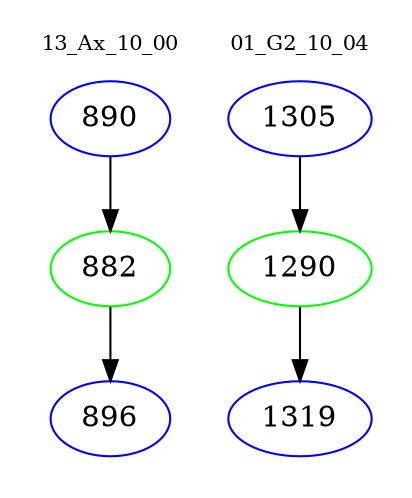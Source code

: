digraph{
subgraph cluster_0 {
color = white
label = "13_Ax_10_00";
fontsize=10;
T0_890 [label="890", color="blue"]
T0_890 -> T0_882 [color="black"]
T0_882 [label="882", color="green"]
T0_882 -> T0_896 [color="black"]
T0_896 [label="896", color="blue"]
}
subgraph cluster_1 {
color = white
label = "01_G2_10_04";
fontsize=10;
T1_1305 [label="1305", color="blue"]
T1_1305 -> T1_1290 [color="black"]
T1_1290 [label="1290", color="green"]
T1_1290 -> T1_1319 [color="black"]
T1_1319 [label="1319", color="blue"]
}
}
